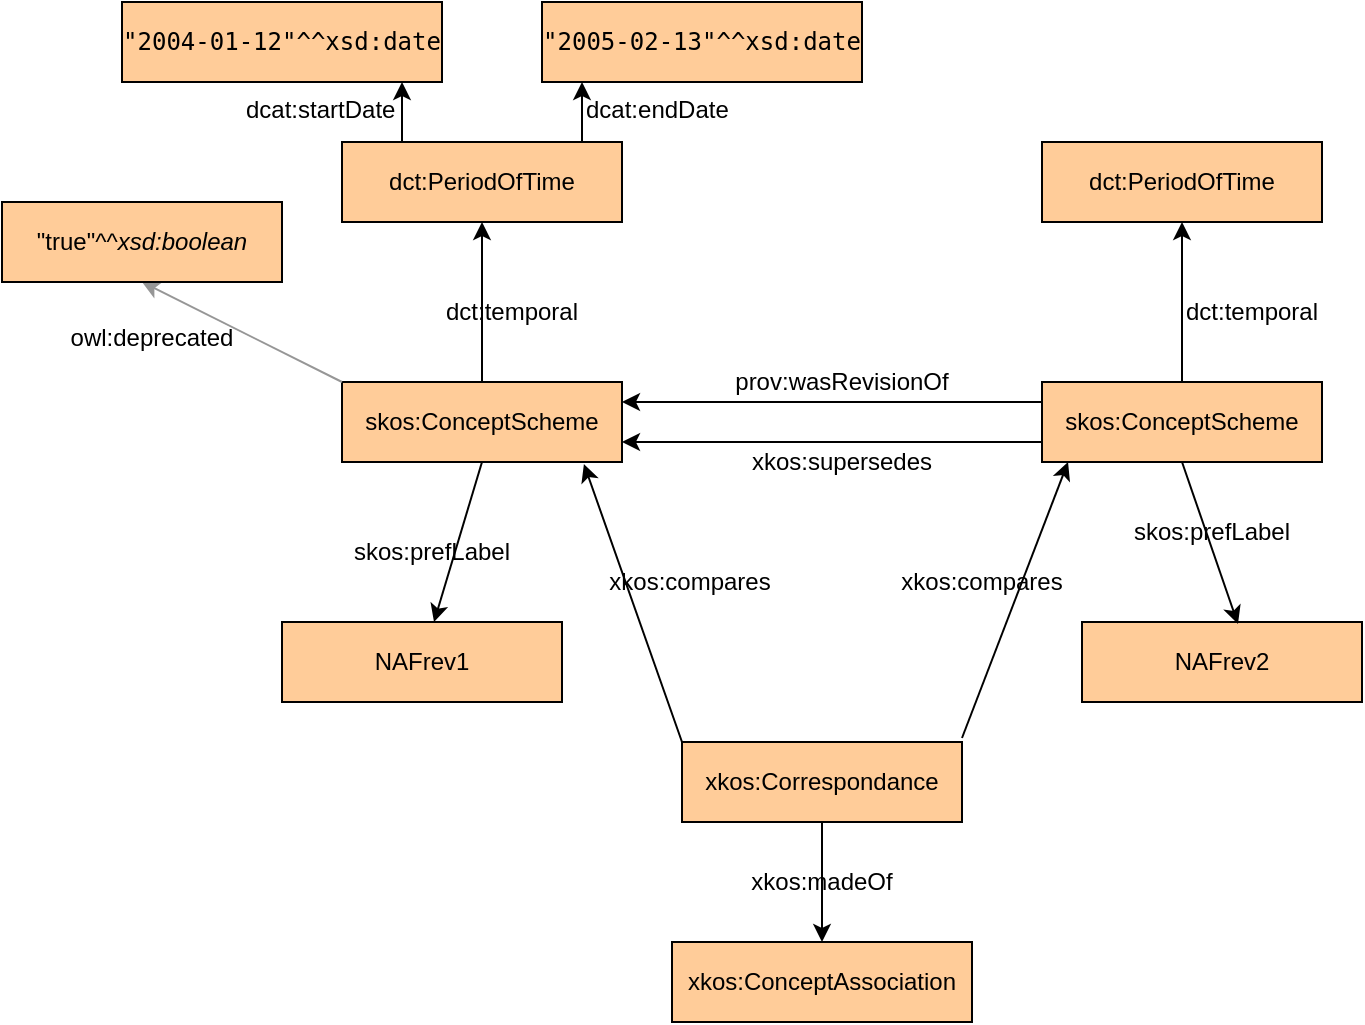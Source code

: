 <mxfile version="15.2.9" type="device"><diagram id="s9l3PRfO2SNe8N4DwpmN" name="Page-1"><mxGraphModel dx="1182" dy="750" grid="1" gridSize="10" guides="1" tooltips="1" connect="1" arrows="1" fold="1" page="1" pageScale="1" pageWidth="827" pageHeight="1169" math="0" shadow="0"><root><mxCell id="0"/><mxCell id="1" parent="0"/><mxCell id="UN3yc_rN2kv_XTggENPB-1" value="&lt;div&gt;skos:ConceptScheme&lt;/div&gt;" style="rounded=0;whiteSpace=wrap;html=1;fillColor=#FFCC99;horizontal=1;" parent="1" vertex="1"><mxGeometry x="220" y="220" width="140" height="40" as="geometry"/></mxCell><mxCell id="UN3yc_rN2kv_XTggENPB-2" value="&lt;div&gt;skos:ConceptScheme&lt;/div&gt;" style="rounded=0;whiteSpace=wrap;html=1;fillColor=#FFCC99;horizontal=1;" parent="1" vertex="1"><mxGeometry x="570" y="220" width="140" height="40" as="geometry"/></mxCell><mxCell id="UN3yc_rN2kv_XTggENPB-3" value="dct:PeriodOfTime" style="rounded=0;whiteSpace=wrap;html=1;fillColor=#FFCC99;horizontal=1;" parent="1" vertex="1"><mxGeometry x="570" y="100" width="140" height="40" as="geometry"/></mxCell><mxCell id="UN3yc_rN2kv_XTggENPB-4" value="" style="endArrow=classic;html=1;entryX=0.5;entryY=1;entryDx=0;entryDy=0;exitX=0.5;exitY=0;exitDx=0;exitDy=0;" parent="1" source="UN3yc_rN2kv_XTggENPB-2" target="UN3yc_rN2kv_XTggENPB-3" edge="1"><mxGeometry width="50" height="50" relative="1" as="geometry"><mxPoint x="390" y="270" as="sourcePoint"/><mxPoint x="440" y="220" as="targetPoint"/><Array as="points"><mxPoint x="640" y="170"/></Array></mxGeometry></mxCell><mxCell id="UN3yc_rN2kv_XTggENPB-5" value="dct:PeriodOfTime" style="rounded=0;whiteSpace=wrap;html=1;fillColor=#FFCC99;horizontal=1;" parent="1" vertex="1"><mxGeometry x="220" y="100" width="140" height="40" as="geometry"/></mxCell><mxCell id="UN3yc_rN2kv_XTggENPB-6" value="" style="endArrow=classic;html=1;entryX=0.5;entryY=1;entryDx=0;entryDy=0;exitX=0.5;exitY=0;exitDx=0;exitDy=0;" parent="1" source="UN3yc_rN2kv_XTggENPB-1" target="UN3yc_rN2kv_XTggENPB-5" edge="1"><mxGeometry width="50" height="50" relative="1" as="geometry"><mxPoint x="260" y="270" as="sourcePoint"/><mxPoint x="310" y="220" as="targetPoint"/></mxGeometry></mxCell><mxCell id="UN3yc_rN2kv_XTggENPB-7" value="dct:temporal" style="text;html=1;strokeColor=none;fillColor=none;align=center;verticalAlign=middle;whiteSpace=wrap;rounded=0;" parent="1" vertex="1"><mxGeometry x="630" y="180" width="90" height="10" as="geometry"/></mxCell><mxCell id="UN3yc_rN2kv_XTggENPB-11" value="&lt;div&gt;owl:deprecated&lt;br&gt;&lt;/div&gt;&lt;div&gt;&lt;br&gt;&lt;/div&gt;" style="text;html=1;strokeColor=none;fillColor=none;align=center;verticalAlign=middle;whiteSpace=wrap;rounded=0;" parent="1" vertex="1"><mxGeometry x="80" y="200" width="90" height="10" as="geometry"/></mxCell><mxCell id="UN3yc_rN2kv_XTggENPB-12" value="" style="endArrow=classic;html=1;exitX=0;exitY=0.75;exitDx=0;exitDy=0;entryX=1;entryY=0.75;entryDx=0;entryDy=0;" parent="1" source="UN3yc_rN2kv_XTggENPB-2" target="UN3yc_rN2kv_XTggENPB-1" edge="1"><mxGeometry width="50" height="50" relative="1" as="geometry"><mxPoint x="390" y="270" as="sourcePoint"/><mxPoint x="440" y="220" as="targetPoint"/></mxGeometry></mxCell><mxCell id="UN3yc_rN2kv_XTggENPB-13" value="xkos:supersedes" style="text;html=1;strokeColor=none;fillColor=none;align=center;verticalAlign=middle;whiteSpace=wrap;rounded=0;" parent="1" vertex="1"><mxGeometry x="450" y="250" width="40" height="20" as="geometry"/></mxCell><mxCell id="UN3yc_rN2kv_XTggENPB-14" value="" style="endArrow=classic;html=1;exitX=0;exitY=0.25;exitDx=0;exitDy=0;entryX=1;entryY=0.25;entryDx=0;entryDy=0;" parent="1" source="UN3yc_rN2kv_XTggENPB-2" target="UN3yc_rN2kv_XTggENPB-1" edge="1"><mxGeometry width="50" height="50" relative="1" as="geometry"><mxPoint x="390" y="270" as="sourcePoint"/><mxPoint x="440" y="220" as="targetPoint"/></mxGeometry></mxCell><mxCell id="UN3yc_rN2kv_XTggENPB-16" value="prov:wasRevisionOf" style="text;html=1;strokeColor=none;fillColor=none;align=center;verticalAlign=middle;whiteSpace=wrap;rounded=0;" parent="1" vertex="1"><mxGeometry x="450" y="210" width="40" height="20" as="geometry"/></mxCell><mxCell id="UN3yc_rN2kv_XTggENPB-18" value="NAFrev1" style="rounded=0;whiteSpace=wrap;html=1;fillColor=#FFCC99;horizontal=1;" parent="1" vertex="1"><mxGeometry x="190" y="340" width="140" height="40" as="geometry"/></mxCell><mxCell id="UN3yc_rN2kv_XTggENPB-19" value="&lt;div&gt;NAFrev2&lt;/div&gt;" style="rounded=0;whiteSpace=wrap;html=1;fillColor=#FFCC99;horizontal=1;" parent="1" vertex="1"><mxGeometry x="590" y="340" width="140" height="40" as="geometry"/></mxCell><mxCell id="UN3yc_rN2kv_XTggENPB-20" value="" style="endArrow=classic;html=1;exitX=0.5;exitY=1;exitDx=0;exitDy=0;" parent="1" source="UN3yc_rN2kv_XTggENPB-1" target="UN3yc_rN2kv_XTggENPB-18" edge="1"><mxGeometry width="50" height="50" relative="1" as="geometry"><mxPoint x="350" y="340" as="sourcePoint"/><mxPoint x="400" y="290" as="targetPoint"/></mxGeometry></mxCell><mxCell id="UN3yc_rN2kv_XTggENPB-22" value="" style="endArrow=classic;html=1;exitX=0.5;exitY=1;exitDx=0;exitDy=0;entryX=0.557;entryY=0.025;entryDx=0;entryDy=0;entryPerimeter=0;" parent="1" source="UN3yc_rN2kv_XTggENPB-2" target="UN3yc_rN2kv_XTggENPB-19" edge="1"><mxGeometry width="50" height="50" relative="1" as="geometry"><mxPoint x="634" y="260" as="sourcePoint"/><mxPoint x="610" y="342" as="targetPoint"/></mxGeometry></mxCell><mxCell id="UN3yc_rN2kv_XTggENPB-23" value="skos:prefLabel" style="text;html=1;strokeColor=none;fillColor=none;align=center;verticalAlign=middle;whiteSpace=wrap;rounded=0;" parent="1" vertex="1"><mxGeometry x="220" y="300" width="90" height="10" as="geometry"/></mxCell><mxCell id="UN3yc_rN2kv_XTggENPB-24" value="skos:prefLabel" style="text;html=1;strokeColor=none;fillColor=none;align=center;verticalAlign=middle;whiteSpace=wrap;rounded=0;" parent="1" vertex="1"><mxGeometry x="610" y="290" width="90" height="10" as="geometry"/></mxCell><mxCell id="UN3yc_rN2kv_XTggENPB-25" value="xkos:Correspondance" style="rounded=0;whiteSpace=wrap;html=1;fillColor=#FFCC99;horizontal=1;" parent="1" vertex="1"><mxGeometry x="390" y="400" width="140" height="40" as="geometry"/></mxCell><mxCell id="UN3yc_rN2kv_XTggENPB-27" value="" style="endArrow=classic;html=1;entryX=0.864;entryY=1.025;entryDx=0;entryDy=0;entryPerimeter=0;exitX=0;exitY=0;exitDx=0;exitDy=0;" parent="1" source="UN3yc_rN2kv_XTggENPB-25" target="UN3yc_rN2kv_XTggENPB-1" edge="1"><mxGeometry width="50" height="50" relative="1" as="geometry"><mxPoint x="400" y="360" as="sourcePoint"/><mxPoint x="450" y="310" as="targetPoint"/></mxGeometry></mxCell><mxCell id="UN3yc_rN2kv_XTggENPB-28" value="" style="endArrow=classic;html=1;entryX=0.093;entryY=1;entryDx=0;entryDy=0;entryPerimeter=0;" parent="1" target="UN3yc_rN2kv_XTggENPB-2" edge="1"><mxGeometry width="50" height="50" relative="1" as="geometry"><mxPoint x="530" y="398" as="sourcePoint"/><mxPoint x="350.96" y="271" as="targetPoint"/></mxGeometry></mxCell><mxCell id="UN3yc_rN2kv_XTggENPB-29" value="xkos:ConceptAssociation" style="rounded=0;whiteSpace=wrap;html=1;fillColor=#FFCC99;horizontal=1;" parent="1" vertex="1"><mxGeometry x="385" y="500" width="150" height="40" as="geometry"/></mxCell><mxCell id="UN3yc_rN2kv_XTggENPB-30" value="" style="endArrow=classic;html=1;exitX=0.5;exitY=1;exitDx=0;exitDy=0;entryX=0.5;entryY=0;entryDx=0;entryDy=0;" parent="1" source="UN3yc_rN2kv_XTggENPB-25" target="UN3yc_rN2kv_XTggENPB-29" edge="1"><mxGeometry width="50" height="50" relative="1" as="geometry"><mxPoint x="390" y="370" as="sourcePoint"/><mxPoint x="440" y="320" as="targetPoint"/></mxGeometry></mxCell><mxCell id="UN3yc_rN2kv_XTggENPB-31" value="xkos:madeOf" style="text;html=1;strokeColor=none;fillColor=none;align=center;verticalAlign=middle;whiteSpace=wrap;rounded=0;" parent="1" vertex="1"><mxGeometry x="440" y="460" width="40" height="20" as="geometry"/></mxCell><mxCell id="UN3yc_rN2kv_XTggENPB-32" value="xkos:compares" style="text;html=1;strokeColor=none;fillColor=none;align=center;verticalAlign=middle;whiteSpace=wrap;rounded=0;" parent="1" vertex="1"><mxGeometry x="374" y="310" width="40" height="20" as="geometry"/></mxCell><mxCell id="UN3yc_rN2kv_XTggENPB-33" value="xkos:compares" style="text;html=1;strokeColor=none;fillColor=none;align=center;verticalAlign=middle;whiteSpace=wrap;rounded=0;" parent="1" vertex="1"><mxGeometry x="520" y="310" width="40" height="20" as="geometry"/></mxCell><mxCell id="UN3yc_rN2kv_XTggENPB-35" value="" style="endArrow=classic;html=1;exitX=0;exitY=0;exitDx=0;exitDy=0;entryX=0.5;entryY=1;entryDx=0;entryDy=0;fontColor=#E8E8E8;strokeColor=#969696;" parent="1" source="UN3yc_rN2kv_XTggENPB-1" target="UN3yc_rN2kv_XTggENPB-36" edge="1"><mxGeometry width="50" height="50" relative="1" as="geometry"><mxPoint x="120" y="200" as="sourcePoint"/><mxPoint x="130" y="170" as="targetPoint"/></mxGeometry></mxCell><mxCell id="UN3yc_rN2kv_XTggENPB-36" value="&lt;span class=&quot;name&quot;&gt;&quot;true&quot;^^&lt;i&gt;xsd:boolean&lt;/i&gt;&lt;/span&gt;" style="rounded=0;whiteSpace=wrap;html=1;fillColor=#FFCC99;horizontal=1;" parent="1" vertex="1"><mxGeometry x="50" y="130" width="140" height="40" as="geometry"/></mxCell><mxCell id="5qeYfl_b13Zj5mHu_l6C-1" value="dct:temporal" style="text;html=1;strokeColor=none;fillColor=none;align=center;verticalAlign=middle;whiteSpace=wrap;rounded=0;" parent="1" vertex="1"><mxGeometry x="260" y="180" width="90" height="10" as="geometry"/></mxCell><mxCell id="5qeYfl_b13Zj5mHu_l6C-6" value="" style="endArrow=classic;html=1;entryX=0.5;entryY=1;entryDx=0;entryDy=0;" parent="1" edge="1"><mxGeometry width="50" height="50" relative="1" as="geometry"><mxPoint x="250" y="100" as="sourcePoint"/><mxPoint x="250" y="70" as="targetPoint"/><Array as="points"><mxPoint x="250" y="100"/></Array></mxGeometry></mxCell><mxCell id="5qeYfl_b13Zj5mHu_l6C-7" value="" style="endArrow=classic;html=1;entryX=0.5;entryY=1;entryDx=0;entryDy=0;" parent="1" edge="1"><mxGeometry width="50" height="50" relative="1" as="geometry"><mxPoint x="340" y="100" as="sourcePoint"/><mxPoint x="340" y="70" as="targetPoint"/><Array as="points"><mxPoint x="340" y="100"/></Array></mxGeometry></mxCell><mxCell id="5qeYfl_b13Zj5mHu_l6C-8" value="&lt;pre class=&quot;nohighlight turtle&quot;&gt;&quot;2004-01-12&quot;^^xsd:date&lt;/pre&gt;" style="rounded=0;whiteSpace=wrap;html=1;fillColor=#FFCC99;horizontal=1;" parent="1" vertex="1"><mxGeometry x="110" y="30" width="160" height="40" as="geometry"/></mxCell><mxCell id="5qeYfl_b13Zj5mHu_l6C-9" value="&lt;pre class=&quot;nohighlight turtle&quot;&gt;&quot;2005-02-13&quot;^^xsd:date&lt;/pre&gt;" style="rounded=0;whiteSpace=wrap;html=1;fillColor=#FFCC99;horizontal=1;" parent="1" vertex="1"><mxGeometry x="320" y="30" width="160" height="40" as="geometry"/></mxCell><mxCell id="5qeYfl_b13Zj5mHu_l6C-10" value="dcat:startDate" style="text;whiteSpace=wrap;html=1;" parent="1" vertex="1"><mxGeometry x="170" y="70" width="100" height="30" as="geometry"/></mxCell><mxCell id="5qeYfl_b13Zj5mHu_l6C-11" value="dcat:endDate" style="text;whiteSpace=wrap;html=1;" parent="1" vertex="1"><mxGeometry x="340" y="70" width="100" height="30" as="geometry"/></mxCell></root></mxGraphModel></diagram></mxfile>